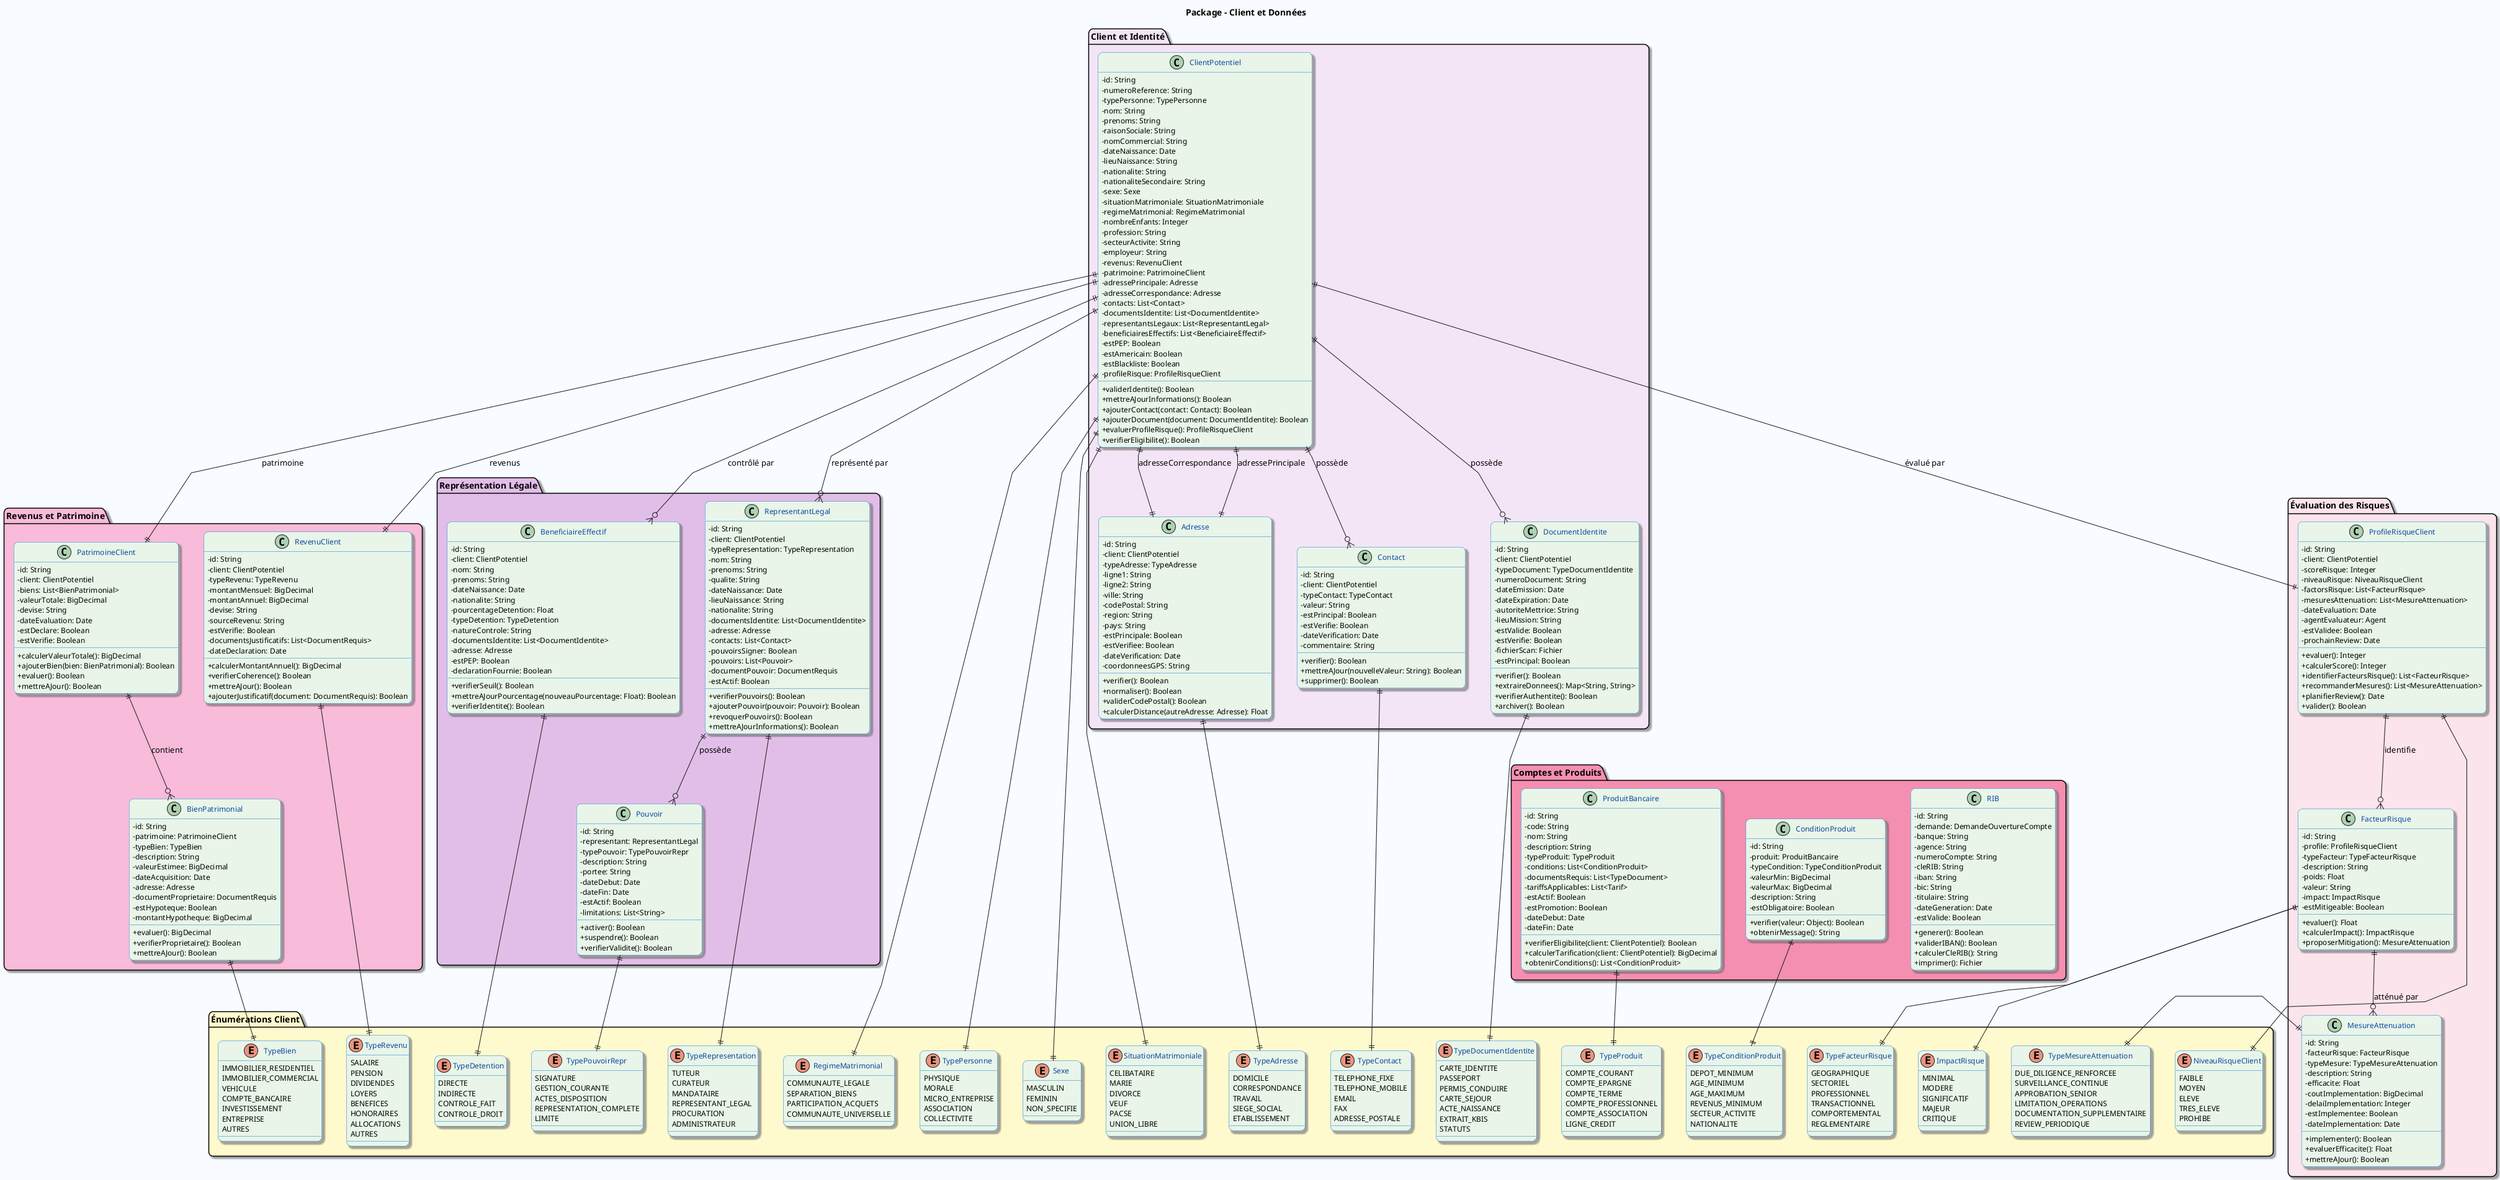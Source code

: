 @startuml ClientEtDonnees
skinparam linetype polyline
skinparam backgroundColor #F8FBFF
skinparam classBackgroundColor #E8F5E8
skinparam classBorderColor #1976D2
skinparam classFontColor #0D47A1
skinparam classFontSize 13
skinparam classAttributeFontSize 12
skinparam classMethodFontSize 12
skinparam classAttributeIconSize 0
skinparam shadowing true
skinparam roundCorner 15
skinparam nodesep 40
skinparam ranksep 30

title Package - Client et Données

package "Client et Identité" #F3E5F5 {
  class ClientPotentiel {
    - id: String
    - numeroReference: String
    - typePersonne: TypePersonne
    - nom: String
    - prenoms: String
    - raisonSociale: String
    - nomCommercial: String
    - dateNaissance: Date
    - lieuNaissance: String
    - nationalite: String
    - nationaliteSecondaire: String
    - sexe: Sexe
    - situationMatrimoniale: SituationMatrimoniale
    - regimeMatrimonial: RegimeMatrimonial
    - nombreEnfants: Integer
    - profession: String
    - secteurActivite: String
    - employeur: String
    - revenus: RevenuClient
    - patrimoine: PatrimoineClient
    - adressePrincipale: Adresse
    - adresseCorrespondance: Adresse
    - contacts: List<Contact>
    - documentsIdentite: List<DocumentIdentite>
    - representantsLegaux: List<RepresentantLegal>
    - beneficiairesEffectifs: List<BeneficiaireEffectif>
    - estPEP: Boolean
    - estAmericain: Boolean
    - estBlackliste: Boolean
    - profileRisque: ProfileRisqueClient
    + validerIdentite(): Boolean
    + mettreAJourInformations(): Boolean
    + ajouterContact(contact: Contact): Boolean
    + ajouterDocument(document: DocumentIdentite): Boolean
    + evaluerProfileRisque(): ProfileRisqueClient
    + verifierEligibilite(): Boolean
  }

  class DocumentIdentite {
    - id: String
    - client: ClientPotentiel
    - typeDocument: TypeDocumentIdentite
    - numeroDocument: String
    - dateEmission: Date
    - dateExpiration: Date
    - autoriteMettrice: String
    - lieuMission: String
    - estValide: Boolean
    - estVerifie: Boolean
    - fichierScan: Fichier
    - estPrincipal: Boolean
    + verifier(): Boolean
    + extraireDonnees(): Map<String, String>
    + verifierAuthentite(): Boolean
    + archiver(): Boolean
  }

  class Contact {
    - id: String
    - client: ClientPotentiel
    - typeContact: TypeContact
    - valeur: String
    - estPrincipal: Boolean
    - estVerifie: Boolean
    - dateVerification: Date
    - commentaire: String
    + verifier(): Boolean
    + mettreAJour(nouvelleValeur: String): Boolean
    + supprimer(): Boolean
  }

  class Adresse {
    - id: String
    - client: ClientPotentiel
    - typeAdresse: TypeAdresse
    - ligne1: String
    - ligne2: String
    - ville: String
    - codePostal: String
    - region: String
    - pays: String
    - estPrincipale: Boolean
    - estVerifiee: Boolean
    - dateVerification: Date
    - coordonneesGPS: String
    + verifier(): Boolean
    + normaliser(): Boolean
    + validerCodePostal(): Boolean
    + calculerDistance(autreAdresse: Adresse): Float
  }
}

package "Revenus et Patrimoine" #F8BBD9 {
  class RevenuClient {
    - id: String
    - client: ClientPotentiel
    - typeRevenu: TypeRevenu
    - montantMensuel: BigDecimal
    - montantAnnuel: BigDecimal
    - devise: String
    - sourceRevenu: String
    - estVerifie: Boolean
    - documentsJustificatifs: List<DocumentRequis>
    - dateDeclaration: Date
    + calculerMontantAnnuel(): BigDecimal
    + verifierCoherence(): Boolean
    + mettreAJour(): Boolean
    + ajouterJustificatif(document: DocumentRequis): Boolean
  }

  class PatrimoineClient {
    - id: String
    - client: ClientPotentiel
    - biens: List<BienPatrimonial>
    - valeurTotale: BigDecimal
    - devise: String
    - dateEvaluation: Date
    - estDeclare: Boolean
    - estVerifie: Boolean
    + calculerValeurTotale(): BigDecimal
    + ajouterBien(bien: BienPatrimonial): Boolean
    + evaluer(): Boolean
    + mettreAJour(): Boolean
  }

  class BienPatrimonial {
    - id: String
    - patrimoine: PatrimoineClient
    - typeBien: TypeBien
    - description: String
    - valeurEstimee: BigDecimal
    - dateAcquisition: Date
    - adresse: Adresse
    - documentProprietaire: DocumentRequis
    - estHypoteque: Boolean
    - montantHypotheque: BigDecimal
    + evaluer(): BigDecimal
    + verifierProprietaire(): Boolean
    + mettreAJour(): Boolean
  }
}

package "Représentation Légale" #E1BEE7 {
  class RepresentantLegal {
    - id: String
    - client: ClientPotentiel
    - typeRepresentation: TypeRepresentation
    - nom: String
    - prenoms: String
    - qualite: String
    - dateNaissance: Date
    - lieuNaissance: String
    - nationalite: String
    - documentsIdentite: List<DocumentIdentite>
    - adresse: Adresse
    - contacts: List<Contact>
    - pouvoirsSigner: Boolean
    - pouvoirs: List<Pouvoir>
    - documentPouvoir: DocumentRequis
    - estActif: Boolean
    + verifierPouvoirs(): Boolean
    + ajouterPouvoir(pouvoir: Pouvoir): Boolean
    + revoquerPouvoirs(): Boolean
    + mettreAJourInformations(): Boolean
  }

  class BeneficiaireEffectif {
    - id: String
    - client: ClientPotentiel
    - nom: String
    - prenoms: String
    - dateNaissance: Date
    - nationalite: String
    - pourcentageDetention: Float
    - typeDetention: TypeDetention
    - natureControle: String
    - documentsIdentite: List<DocumentIdentite>
    - adresse: Adresse
    - estPEP: Boolean
    - declarationFournie: Boolean
    + verifierSeuil(): Boolean
    + mettreAJourPourcentage(nouveauPourcentage: Float): Boolean
    + verifierIdentite(): Boolean
  }

  class Pouvoir {
    - id: String
    - representant: RepresentantLegal
    - typePouvoir: TypePouvoirRepr
    - description: String
    - portee: String
    - dateDebut: Date
    - dateFin: Date
    - estActif: Boolean
    - limitations: List<String>
    + activer(): Boolean
    + suspendre(): Boolean
    + verifierValidite(): Boolean
  }
}

package "Évaluation des Risques" #FCE4EC {
  class ProfileRisqueClient {
    - id: String
    - client: ClientPotentiel
    - scoreRisque: Integer
    - niveauRisque: NiveauRisqueClient
    - factorsRisque: List<FacteurRisque>
    - mesuresAttenuation: List<MesureAttenuation>
    - dateEvaluation: Date
    - agentEvaluateur: Agent
    - estValidee: Boolean
    - prochainReview: Date
    + evaluer(): Integer
    + calculerScore(): Integer
    + identifierFacteursRisque(): List<FacteurRisque>
    + recommanderMesures(): List<MesureAttenuation>
    + planifierReview(): Date
    + valider(): Boolean
  }

  class FacteurRisque {
    - id: String
    - profile: ProfileRisqueClient
    - typeFacteur: TypeFacteurRisque
    - description: String
    - poids: Float
    - valeur: String
    - impact: ImpactRisque
    - estMitigeable: Boolean
    + evaluer(): Float
    + calculerImpact(): ImpactRisque
    + proposerMitigation(): MesureAttenuation
  }

  class MesureAttenuation {
    - id: String
    - facteurRisque: FacteurRisque
    - typeMesure: TypeMesureAttenuation
    - description: String
    - efficacite: Float
    - coutImplementation: BigDecimal
    - delaiImplementation: Integer
    - estImplementee: Boolean
    - dateImplementation: Date
    + implementer(): Boolean
    + evaluerEfficacite(): Float
    + mettreAJour(): Boolean
  }
}

package "Comptes et Produits" #F48FB1 {
  class RIB {
    - id: String
    - demande: DemandeOuvertureCompte
    - banque: String
    - agence: String
    - numeroCompte: String
    - cleRIB: String
    - iban: String
    - bic: String
    - titulaire: String
    - dateGeneration: Date
    - estValide: Boolean
    + generer(): Boolean
    + validerIBAN(): Boolean
    + calculerCleRIB(): String
    + imprimer(): Fichier
  }

  class ProduitBancaire {
    - id: String
    - code: String
    - nom: String
    - description: String
    - typeProduit: TypeProduit
    - conditions: List<ConditionProduit>
    - documentsRequis: List<TypeDocument>
    - tariffsApplicables: List<Tarif>
    - estActif: Boolean
    - estPromotion: Boolean
    - dateDebut: Date
    - dateFin: Date
    + verifierEligibilite(client: ClientPotentiel): Boolean
    + calculerTarification(client: ClientPotentiel): BigDecimal
    + obtenirConditions(): List<ConditionProduit>
  }

  class ConditionProduit {
    - id: String
    - produit: ProduitBancaire
    - typeCondition: TypeConditionProduit
    - valeurMin: BigDecimal
    - valeurMax: BigDecimal
    - description: String
    - estObligatoire: Boolean
    + verifier(valeur: Object): Boolean
    + obtenirMessage(): String
  }
}

package "Énumérations Client" #FFFACD {
  enum TypePersonne {
    PHYSIQUE
    MORALE
    MICRO_ENTREPRISE
    ASSOCIATION
    COLLECTIVITE
  }

  enum Sexe {
    MASCULIN
    FEMININ
    NON_SPECIFIE
  }

  enum SituationMatrimoniale {
    CELIBATAIRE
    MARIE
    DIVORCE
    VEUF
    PACSE
    UNION_LIBRE
  }

  enum RegimeMatrimonial {
    COMMUNAUTE_LEGALE
    SEPARATION_BIENS
    PARTICIPATION_ACQUETS
    COMMUNAUTE_UNIVERSELLE
  }

  enum TypeDocumentIdentite {
    CARTE_IDENTITE
    PASSEPORT
    PERMIS_CONDUIRE
    CARTE_SEJOUR
    ACTE_NAISSANCE
    EXTRAIT_KBIS
    STATUTS
  }

  enum TypeContact {
    TELEPHONE_FIXE
    TELEPHONE_MOBILE
    EMAIL
    FAX
    ADRESSE_POSTALE
  }

  enum TypeAdresse {
    DOMICILE
    CORRESPONDANCE
    TRAVAIL
    SIEGE_SOCIAL
    ETABLISSEMENT
  }

  enum TypeRevenu {
    SALAIRE
    PENSION
    DIVIDENDES
    LOYERS
    BENEFICES
    HONORAIRES
    ALLOCATIONS
    AUTRES
  }

  enum TypeBien {
    IMMOBILIER_RESIDENTIEL
    IMMOBILIER_COMMERCIAL
    VEHICULE
    COMPTE_BANCAIRE
    INVESTISSEMENT
    ENTREPRISE
    AUTRES
  }

  enum TypeRepresentation {
    TUTEUR
    CURATEUR
    MANDATAIRE
    REPRESENTANT_LEGAL
    PROCURATION
    ADMINISTRATEUR
  }

  enum TypeDetention {
    DIRECTE
    INDIRECTE
    CONTROLE_FAIT
    CONTROLE_DROIT
  }

  enum TypePouvoirRepr {
    SIGNATURE
    GESTION_COURANTE
    ACTES_DISPOSITION
    REPRESENTATION_COMPLETE
    LIMITE
  }

  enum NiveauRisqueClient {
    FAIBLE
    MOYEN
    ELEVE
    TRES_ELEVE
    PROHIBE
  }

  enum TypeFacteurRisque {
    GEOGRAPHIQUE
    SECTORIEL
    PROFESSIONNEL
    TRANSACTIONNEL
    COMPORTEMENTAL
    REGLEMENTAIRE
  }

  enum ImpactRisque {
    MINIMAL
    MODERE
    SIGNIFICATIF
    MAJEUR
    CRITIQUE
  }

  enum TypeMesureAttenuation {
    DUE_DILIGENCE_RENFORCEE
    SURVEILLANCE_CONTINUE
    APPROBATION_SENIOR
    LIMITATION_OPERATIONS
    DOCUMENTATION_SUPPLEMENTAIRE
    REVIEW_PERIODIQUE
  }

  enum TypeProduit {
    COMPTE_COURANT
    COMPTE_EPARGNE
    COMPTE_TERME
    COMPTE_PROFESSIONNEL
    COMPTE_ASSOCIATION
    LIGNE_CREDIT
  }

  enum TypeConditionProduit {
    DEPOT_MINIMUM
    AGE_MINIMUM
    AGE_MAXIMUM
    REVENUS_MINIMUM
    SECTEUR_ACTIVITE
    NATIONALITE
  }
}

' Relations principales
ClientPotentiel ||--o{ DocumentIdentite : "possède"
ClientPotentiel ||--o{ Contact : "possède"
ClientPotentiel ||--|| Adresse : "adressePrincipale"
ClientPotentiel ||--|| Adresse : "adresseCorrespondance"
ClientPotentiel ||--|| RevenuClient : "revenus"
ClientPotentiel ||--|| PatrimoineClient : "patrimoine"
ClientPotentiel ||--o{ RepresentantLegal : "représenté par"
ClientPotentiel ||--o{ BeneficiaireEffectif : "contrôlé par"
ClientPotentiel ||--|| ProfileRisqueClient : "évalué par"

PatrimoineClient ||--o{ BienPatrimonial : "contient"
RepresentantLegal ||--o{ Pouvoir : "possède"
ProfileRisqueClient ||--o{ FacteurRisque : "identifie"
FacteurRisque ||--o{ MesureAttenuation : "atténué par"

ClientPotentiel ||--|| TypePersonne
ClientPotentiel ||--|| Sexe
ClientPotentiel ||--|| SituationMatrimoniale
ClientPotentiel ||--|| RegimeMatrimonial
DocumentIdentite ||--|| TypeDocumentIdentite
Contact ||--|| TypeContact
Adresse ||--|| TypeAdresse
RevenuClient ||--|| TypeRevenu
BienPatrimonial ||--|| TypeBien
RepresentantLegal ||--|| TypeRepresentation
BeneficiaireEffectif ||--|| TypeDetention
Pouvoir ||--|| TypePouvoirRepr
ProfileRisqueClient ||--|| NiveauRisqueClient
FacteurRisque ||--|| TypeFacteurRisque
FacteurRisque ||--|| ImpactRisque
MesureAttenuation ||--|| TypeMesureAttenuation
ProduitBancaire ||--|| TypeProduit
ConditionProduit ||--|| TypeConditionProduit

@enduml
